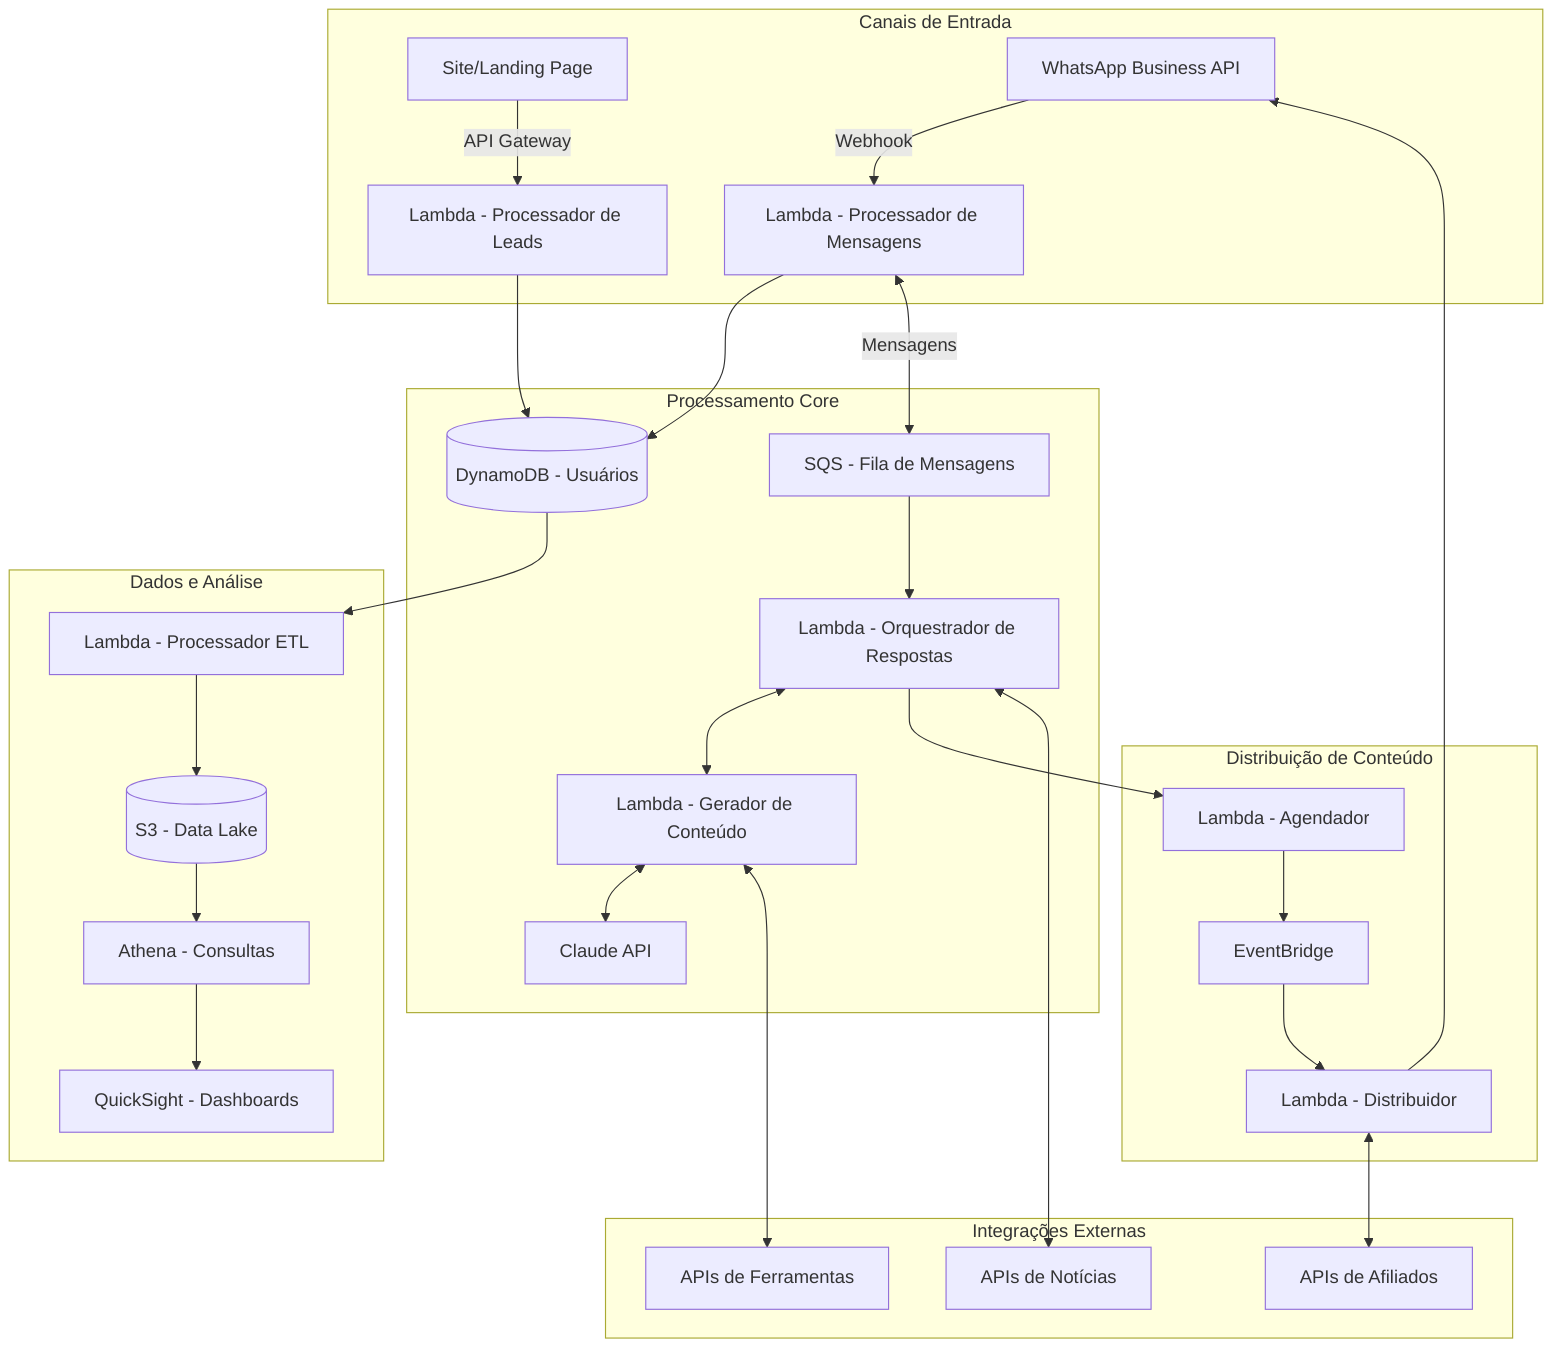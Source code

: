 flowchart TB
    subgraph "Canais de Entrada"
        A[Site/Landing Page] -->|API Gateway| B[Lambda - Processador de Leads]
        C[WhatsApp Business API] -->|Webhook| D[Lambda - Processador de Mensagens]
    end

    subgraph "Processamento Core"
        B --> E[(DynamoDB - Usuários)]
        D --> E
        D <-->|Mensagens| F[SQS - Fila de Mensagens]
        F --> G[Lambda - Orquestrador de Respostas]
        G <--> H[Lambda - Gerador de Conteúdo]
        H <--> I[Claude API]
    end

    subgraph "Dados e Análise"
        E --> J[Lambda - Processador ETL]
        J --> K[(S3 - Data Lake)]
        K --> L[Athena - Consultas]
        L --> M[QuickSight - Dashboards]
    end

    subgraph "Distribuição de Conteúdo"
        G --> N[Lambda - Agendador]
        N --> O[EventBridge]
        O --> P[Lambda - Distribuidor]
        P --> C
    end

    subgraph "Integrações Externas"
        P <--> Q[APIs de Afiliados]
        H <--> R[APIs de Ferramentas]
        G <--> S[APIs de Notícias]
    end